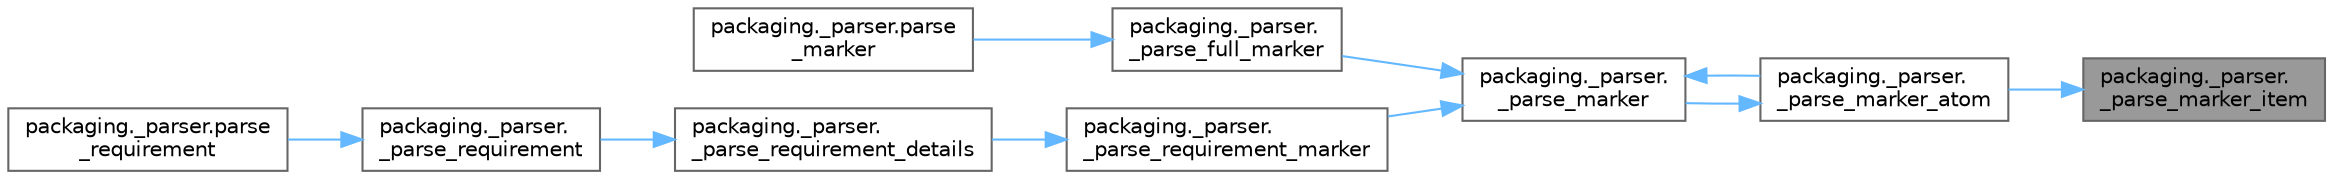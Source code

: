 digraph "packaging._parser._parse_marker_item"
{
 // LATEX_PDF_SIZE
  bgcolor="transparent";
  edge [fontname=Helvetica,fontsize=10,labelfontname=Helvetica,labelfontsize=10];
  node [fontname=Helvetica,fontsize=10,shape=box,height=0.2,width=0.4];
  rankdir="RL";
  Node1 [id="Node000001",label="packaging._parser.\l_parse_marker_item",height=0.2,width=0.4,color="gray40", fillcolor="grey60", style="filled", fontcolor="black",tooltip=" "];
  Node1 -> Node2 [id="edge1_Node000001_Node000002",dir="back",color="steelblue1",style="solid",tooltip=" "];
  Node2 [id="Node000002",label="packaging._parser.\l_parse_marker_atom",height=0.2,width=0.4,color="grey40", fillcolor="white", style="filled",URL="$namespacepackaging_1_1__parser.html#aadef04ba155f5d7b55f14e8bdf0726b6",tooltip=" "];
  Node2 -> Node3 [id="edge2_Node000002_Node000003",dir="back",color="steelblue1",style="solid",tooltip=" "];
  Node3 [id="Node000003",label="packaging._parser.\l_parse_marker",height=0.2,width=0.4,color="grey40", fillcolor="white", style="filled",URL="$namespacepackaging_1_1__parser.html#aece95ee47c73dcdbf8d202a579fc8698",tooltip=" "];
  Node3 -> Node4 [id="edge3_Node000003_Node000004",dir="back",color="steelblue1",style="solid",tooltip=" "];
  Node4 [id="Node000004",label="packaging._parser.\l_parse_full_marker",height=0.2,width=0.4,color="grey40", fillcolor="white", style="filled",URL="$namespacepackaging_1_1__parser.html#a6c50d1363e628d3fc74a013d329b4950",tooltip=" "];
  Node4 -> Node5 [id="edge4_Node000004_Node000005",dir="back",color="steelblue1",style="solid",tooltip=" "];
  Node5 [id="Node000005",label="packaging._parser.parse\l_marker",height=0.2,width=0.4,color="grey40", fillcolor="white", style="filled",URL="$namespacepackaging_1_1__parser.html#a695f6a22f415804252e73fa8fe7c6453",tooltip=" "];
  Node3 -> Node2 [id="edge5_Node000003_Node000002",dir="back",color="steelblue1",style="solid",tooltip=" "];
  Node3 -> Node6 [id="edge6_Node000003_Node000006",dir="back",color="steelblue1",style="solid",tooltip=" "];
  Node6 [id="Node000006",label="packaging._parser.\l_parse_requirement_marker",height=0.2,width=0.4,color="grey40", fillcolor="white", style="filled",URL="$namespacepackaging_1_1__parser.html#aec8e61c83d2a618a076791ab2f554b60",tooltip=" "];
  Node6 -> Node7 [id="edge7_Node000006_Node000007",dir="back",color="steelblue1",style="solid",tooltip=" "];
  Node7 [id="Node000007",label="packaging._parser.\l_parse_requirement_details",height=0.2,width=0.4,color="grey40", fillcolor="white", style="filled",URL="$namespacepackaging_1_1__parser.html#a9352065165f132337ecc6edcb9ccc14f",tooltip=" "];
  Node7 -> Node8 [id="edge8_Node000007_Node000008",dir="back",color="steelblue1",style="solid",tooltip=" "];
  Node8 [id="Node000008",label="packaging._parser.\l_parse_requirement",height=0.2,width=0.4,color="grey40", fillcolor="white", style="filled",URL="$namespacepackaging_1_1__parser.html#a2142b0219e75393e5f981a40c3b90fe1",tooltip=" "];
  Node8 -> Node9 [id="edge9_Node000008_Node000009",dir="back",color="steelblue1",style="solid",tooltip=" "];
  Node9 [id="Node000009",label="packaging._parser.parse\l_requirement",height=0.2,width=0.4,color="grey40", fillcolor="white", style="filled",URL="$namespacepackaging_1_1__parser.html#a4b8888f738ddf61dc343a9ed7f68b0f3",tooltip=" "];
}
